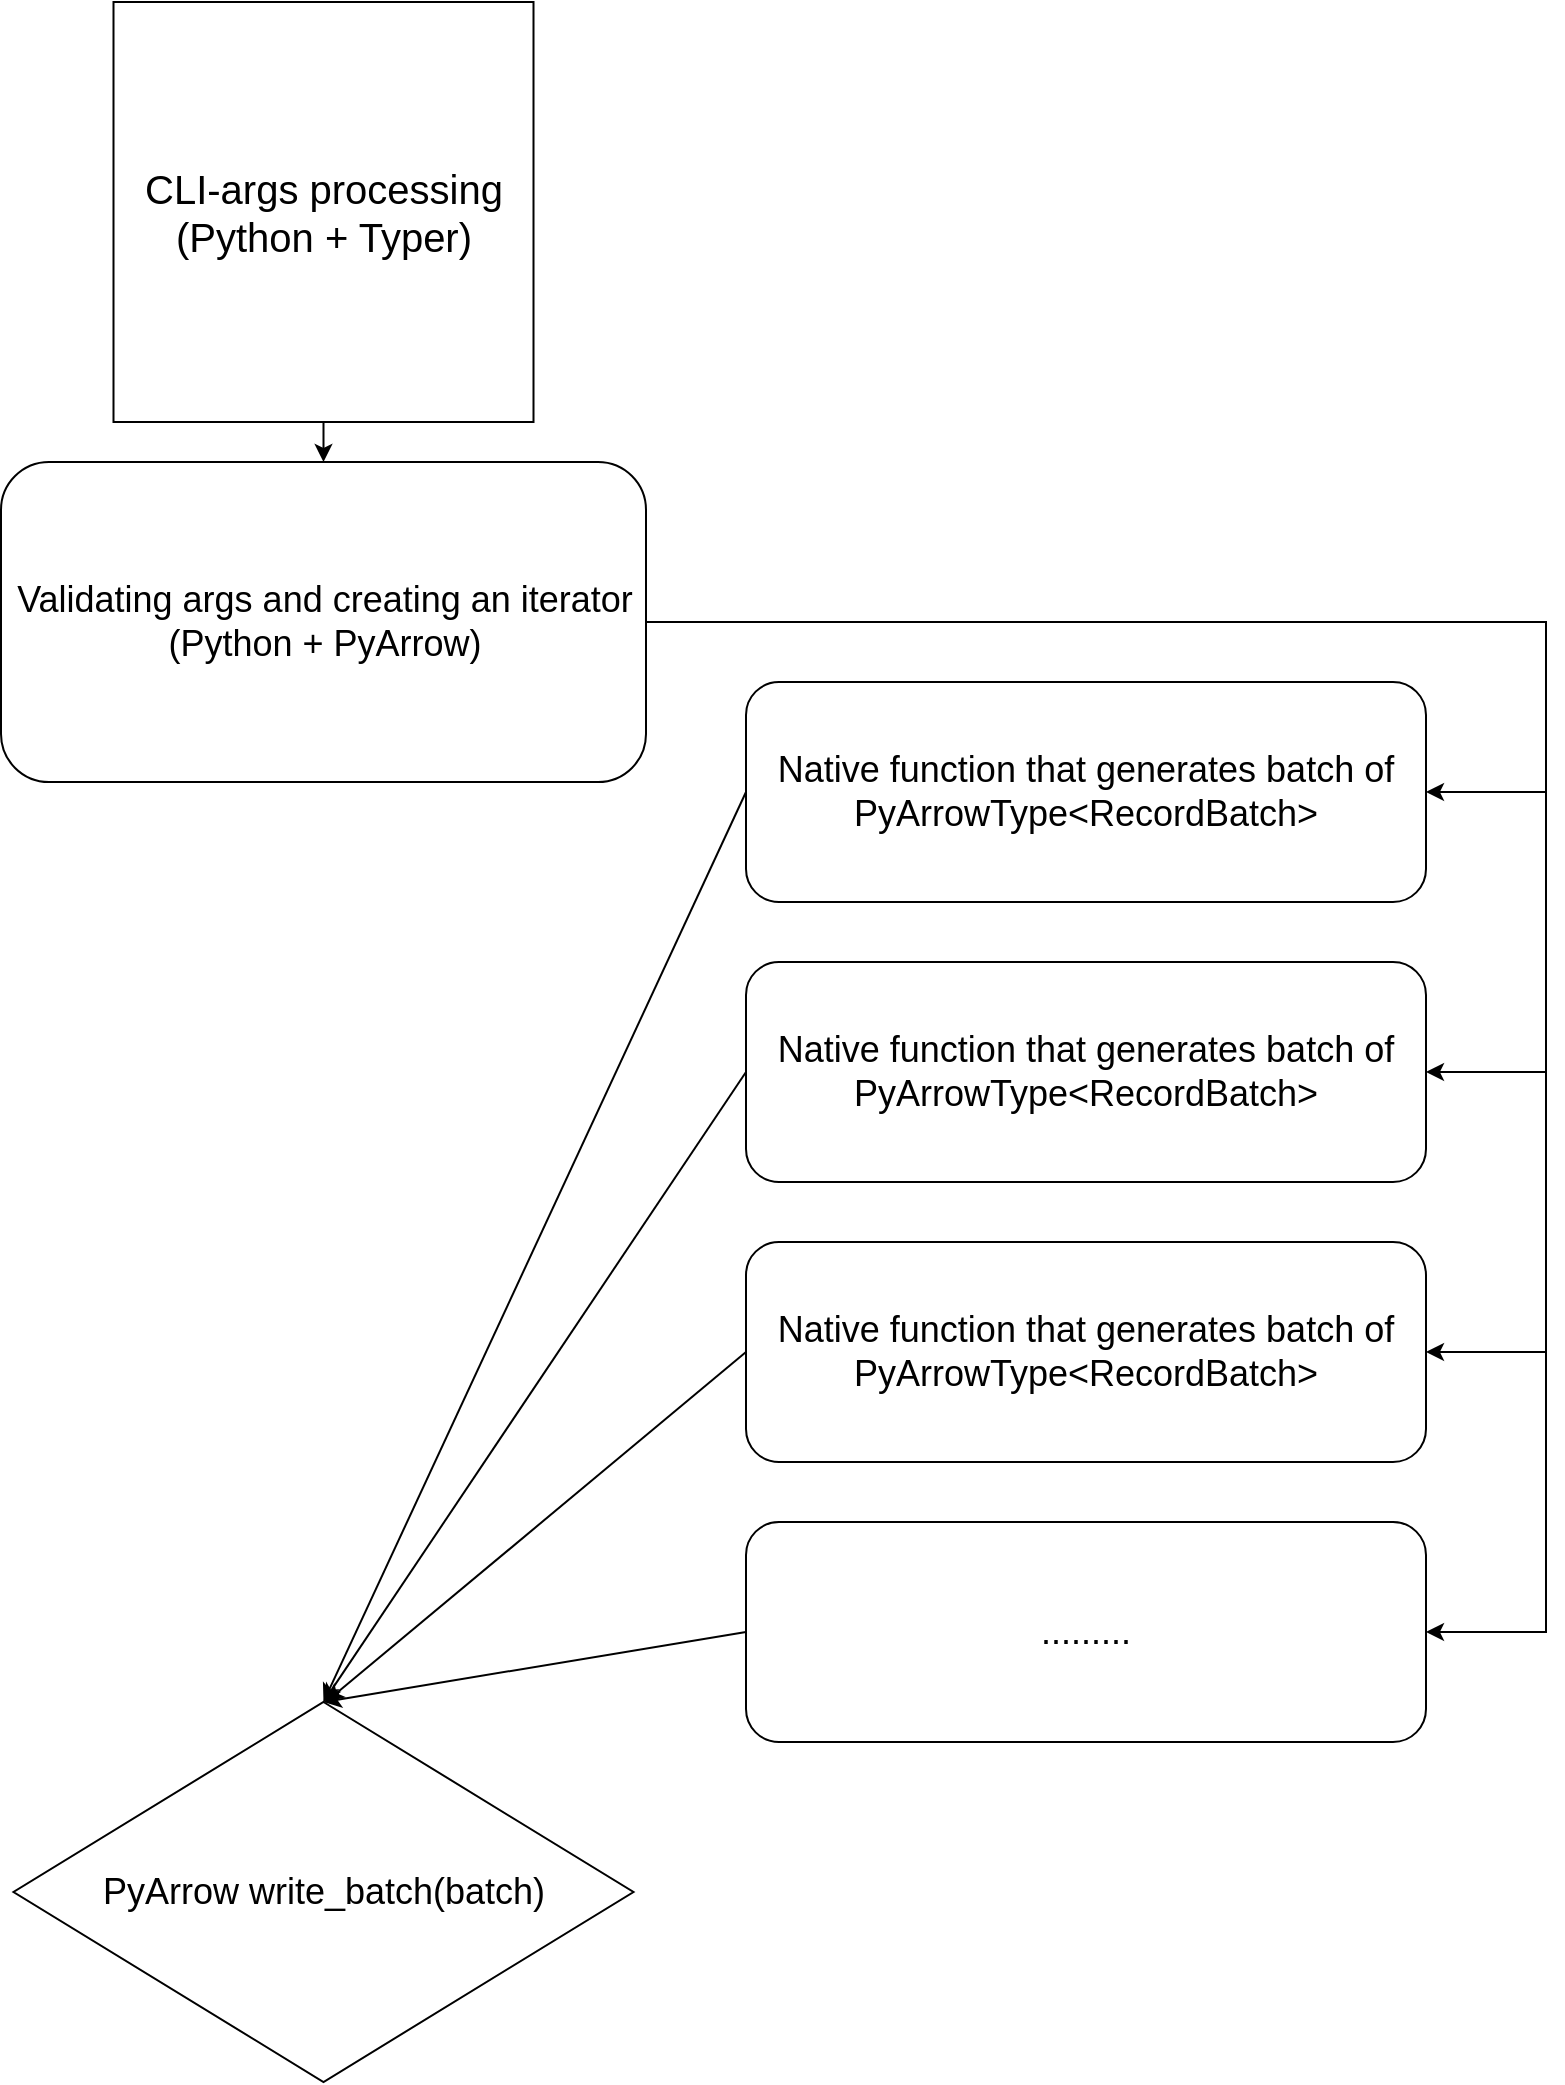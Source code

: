 <mxfile version="24.6.4" type="device">
  <diagram name="Page-1" id="1GJd0UhJcCUczC_pC_9A">
    <mxGraphModel dx="1434" dy="959" grid="1" gridSize="10" guides="1" tooltips="1" connect="1" arrows="1" fold="1" page="1" pageScale="1" pageWidth="850" pageHeight="1100" math="0" shadow="0">
      <root>
        <mxCell id="0" />
        <mxCell id="1" parent="0" />
        <mxCell id="dBX0EwQuV8BaScckLt0n-1" value="&lt;font style=&quot;font-size: 20px;&quot;&gt;CLI-args processing&lt;br&gt;(Python + Typer)&lt;/font&gt;" style="whiteSpace=wrap;html=1;aspect=fixed;" vertex="1" parent="1">
          <mxGeometry x="83.75" y="10" width="210" height="210" as="geometry" />
        </mxCell>
        <mxCell id="dBX0EwQuV8BaScckLt0n-2" value="&lt;font style=&quot;font-size: 18px;&quot;&gt;Validating args and creating an iterator&lt;/font&gt;&lt;div style=&quot;font-size: 18px;&quot;&gt;&lt;font style=&quot;font-size: 18px;&quot;&gt;(Python + PyArrow)&lt;/font&gt;&lt;/div&gt;" style="rounded=1;whiteSpace=wrap;html=1;" vertex="1" parent="1">
          <mxGeometry x="27.5" y="240" width="322.5" height="160" as="geometry" />
        </mxCell>
        <mxCell id="dBX0EwQuV8BaScckLt0n-4" value="&lt;font style=&quot;font-size: 18px;&quot;&gt;Native function that generates batch of PyArrowType&amp;lt;RecordBatch&amp;gt;&lt;/font&gt;" style="rounded=1;whiteSpace=wrap;html=1;" vertex="1" parent="1">
          <mxGeometry x="400" y="350" width="340" height="110" as="geometry" />
        </mxCell>
        <mxCell id="dBX0EwQuV8BaScckLt0n-5" value="&lt;font style=&quot;font-size: 18px;&quot;&gt;Native function that generates batch of PyArrowType&amp;lt;RecordBatch&amp;gt;&lt;/font&gt;" style="rounded=1;whiteSpace=wrap;html=1;" vertex="1" parent="1">
          <mxGeometry x="400" y="490" width="340" height="110" as="geometry" />
        </mxCell>
        <mxCell id="dBX0EwQuV8BaScckLt0n-6" value="&lt;font style=&quot;font-size: 18px;&quot;&gt;Native function that generates batch of PyArrowType&amp;lt;RecordBatch&amp;gt;&lt;/font&gt;" style="rounded=1;whiteSpace=wrap;html=1;" vertex="1" parent="1">
          <mxGeometry x="400" y="630" width="340" height="110" as="geometry" />
        </mxCell>
        <mxCell id="dBX0EwQuV8BaScckLt0n-7" value="&lt;font style=&quot;font-size: 18px;&quot;&gt;.........&lt;/font&gt;" style="rounded=1;whiteSpace=wrap;html=1;" vertex="1" parent="1">
          <mxGeometry x="400" y="770" width="340" height="110" as="geometry" />
        </mxCell>
        <mxCell id="dBX0EwQuV8BaScckLt0n-8" value="&lt;font style=&quot;font-size: 18px;&quot;&gt;PyArrow write_batch(batch)&lt;/font&gt;" style="rhombus;whiteSpace=wrap;html=1;" vertex="1" parent="1">
          <mxGeometry x="33.75" y="860" width="310" height="190" as="geometry" />
        </mxCell>
        <mxCell id="dBX0EwQuV8BaScckLt0n-10" value="" style="endArrow=classic;html=1;rounded=0;entryX=1;entryY=0.5;entryDx=0;entryDy=0;" edge="1" parent="1" source="dBX0EwQuV8BaScckLt0n-2" target="dBX0EwQuV8BaScckLt0n-4">
          <mxGeometry width="50" height="50" relative="1" as="geometry">
            <mxPoint x="400" y="450" as="sourcePoint" />
            <mxPoint x="450" y="400" as="targetPoint" />
            <Array as="points">
              <mxPoint x="800" y="320" />
              <mxPoint x="800" y="405" />
            </Array>
          </mxGeometry>
        </mxCell>
        <mxCell id="dBX0EwQuV8BaScckLt0n-11" value="" style="endArrow=classic;html=1;rounded=0;exitX=1;exitY=0.5;exitDx=0;exitDy=0;entryX=1;entryY=0.5;entryDx=0;entryDy=0;" edge="1" parent="1" source="dBX0EwQuV8BaScckLt0n-2" target="dBX0EwQuV8BaScckLt0n-5">
          <mxGeometry width="50" height="50" relative="1" as="geometry">
            <mxPoint x="400" y="690" as="sourcePoint" />
            <mxPoint x="450" y="640" as="targetPoint" />
            <Array as="points">
              <mxPoint x="800" y="320" />
              <mxPoint x="800" y="545" />
            </Array>
          </mxGeometry>
        </mxCell>
        <mxCell id="dBX0EwQuV8BaScckLt0n-12" value="" style="endArrow=classic;html=1;rounded=0;exitX=1;exitY=0.5;exitDx=0;exitDy=0;entryX=1;entryY=0.5;entryDx=0;entryDy=0;" edge="1" parent="1" source="dBX0EwQuV8BaScckLt0n-2" target="dBX0EwQuV8BaScckLt0n-6">
          <mxGeometry width="50" height="50" relative="1" as="geometry">
            <mxPoint x="400" y="690" as="sourcePoint" />
            <mxPoint x="450" y="640" as="targetPoint" />
            <Array as="points">
              <mxPoint x="800" y="320" />
              <mxPoint x="800" y="685" />
            </Array>
          </mxGeometry>
        </mxCell>
        <mxCell id="dBX0EwQuV8BaScckLt0n-13" value="" style="endArrow=classic;html=1;rounded=0;exitX=1;exitY=0.5;exitDx=0;exitDy=0;entryX=1;entryY=0.5;entryDx=0;entryDy=0;" edge="1" parent="1" source="dBX0EwQuV8BaScckLt0n-2" target="dBX0EwQuV8BaScckLt0n-7">
          <mxGeometry width="50" height="50" relative="1" as="geometry">
            <mxPoint x="400" y="690" as="sourcePoint" />
            <mxPoint x="450" y="640" as="targetPoint" />
            <Array as="points">
              <mxPoint x="800" y="320" />
              <mxPoint x="800" y="825" />
            </Array>
          </mxGeometry>
        </mxCell>
        <mxCell id="dBX0EwQuV8BaScckLt0n-14" value="" style="endArrow=classic;html=1;rounded=0;exitX=0;exitY=0.5;exitDx=0;exitDy=0;entryX=0.5;entryY=0;entryDx=0;entryDy=0;" edge="1" parent="1" source="dBX0EwQuV8BaScckLt0n-4" target="dBX0EwQuV8BaScckLt0n-8">
          <mxGeometry width="50" height="50" relative="1" as="geometry">
            <mxPoint x="400" y="810" as="sourcePoint" />
            <mxPoint x="450" y="760" as="targetPoint" />
          </mxGeometry>
        </mxCell>
        <mxCell id="dBX0EwQuV8BaScckLt0n-17" value="" style="endArrow=classic;html=1;rounded=0;exitX=0;exitY=0.5;exitDx=0;exitDy=0;entryX=0.5;entryY=0;entryDx=0;entryDy=0;" edge="1" parent="1" source="dBX0EwQuV8BaScckLt0n-5" target="dBX0EwQuV8BaScckLt0n-8">
          <mxGeometry width="50" height="50" relative="1" as="geometry">
            <mxPoint x="210" y="610" as="sourcePoint" />
            <mxPoint x="260" y="560" as="targetPoint" />
          </mxGeometry>
        </mxCell>
        <mxCell id="dBX0EwQuV8BaScckLt0n-18" value="" style="endArrow=classic;html=1;rounded=0;exitX=0;exitY=0.5;exitDx=0;exitDy=0;" edge="1" parent="1" source="dBX0EwQuV8BaScckLt0n-6">
          <mxGeometry width="50" height="50" relative="1" as="geometry">
            <mxPoint x="100" y="660" as="sourcePoint" />
            <mxPoint x="190" y="860" as="targetPoint" />
          </mxGeometry>
        </mxCell>
        <mxCell id="dBX0EwQuV8BaScckLt0n-19" value="" style="endArrow=classic;html=1;rounded=0;exitX=0;exitY=0.5;exitDx=0;exitDy=0;entryX=0.5;entryY=0;entryDx=0;entryDy=0;" edge="1" parent="1" source="dBX0EwQuV8BaScckLt0n-7" target="dBX0EwQuV8BaScckLt0n-8">
          <mxGeometry width="50" height="50" relative="1" as="geometry">
            <mxPoint x="150" y="670" as="sourcePoint" />
            <mxPoint x="200" y="620" as="targetPoint" />
          </mxGeometry>
        </mxCell>
        <mxCell id="dBX0EwQuV8BaScckLt0n-20" value="" style="endArrow=classic;html=1;rounded=0;exitX=0.5;exitY=1;exitDx=0;exitDy=0;entryX=0.5;entryY=0;entryDx=0;entryDy=0;" edge="1" parent="1" source="dBX0EwQuV8BaScckLt0n-1" target="dBX0EwQuV8BaScckLt0n-2">
          <mxGeometry width="50" height="50" relative="1" as="geometry">
            <mxPoint x="400" y="330" as="sourcePoint" />
            <mxPoint x="450" y="280" as="targetPoint" />
          </mxGeometry>
        </mxCell>
      </root>
    </mxGraphModel>
  </diagram>
</mxfile>
